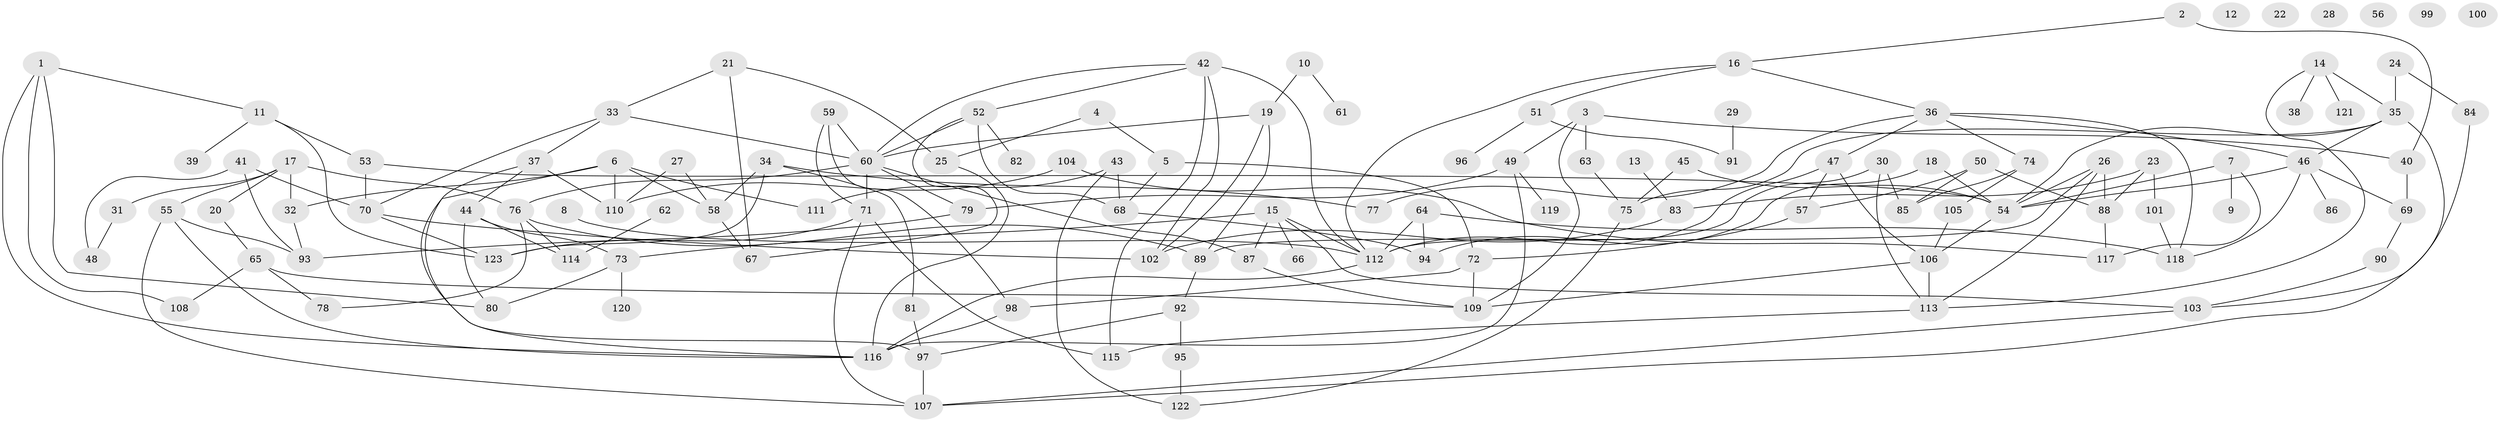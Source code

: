 // coarse degree distribution, {1: 0.12790697674418605, 2: 0.20930232558139536, 0: 0.06976744186046512, 4: 0.20930232558139536, 5: 0.08139534883720931, 7: 0.023255813953488372, 3: 0.18604651162790697, 6: 0.046511627906976744, 10: 0.023255813953488372, 9: 0.023255813953488372}
// Generated by graph-tools (version 1.1) at 2025/42/03/04/25 21:42:58]
// undirected, 123 vertices, 190 edges
graph export_dot {
graph [start="1"]
  node [color=gray90,style=filled];
  1;
  2;
  3;
  4;
  5;
  6;
  7;
  8;
  9;
  10;
  11;
  12;
  13;
  14;
  15;
  16;
  17;
  18;
  19;
  20;
  21;
  22;
  23;
  24;
  25;
  26;
  27;
  28;
  29;
  30;
  31;
  32;
  33;
  34;
  35;
  36;
  37;
  38;
  39;
  40;
  41;
  42;
  43;
  44;
  45;
  46;
  47;
  48;
  49;
  50;
  51;
  52;
  53;
  54;
  55;
  56;
  57;
  58;
  59;
  60;
  61;
  62;
  63;
  64;
  65;
  66;
  67;
  68;
  69;
  70;
  71;
  72;
  73;
  74;
  75;
  76;
  77;
  78;
  79;
  80;
  81;
  82;
  83;
  84;
  85;
  86;
  87;
  88;
  89;
  90;
  91;
  92;
  93;
  94;
  95;
  96;
  97;
  98;
  99;
  100;
  101;
  102;
  103;
  104;
  105;
  106;
  107;
  108;
  109;
  110;
  111;
  112;
  113;
  114;
  115;
  116;
  117;
  118;
  119;
  120;
  121;
  122;
  123;
  1 -- 11;
  1 -- 80;
  1 -- 108;
  1 -- 116;
  2 -- 16;
  2 -- 40;
  3 -- 40;
  3 -- 49;
  3 -- 63;
  3 -- 109;
  4 -- 5;
  4 -- 25;
  5 -- 68;
  5 -- 72;
  6 -- 32;
  6 -- 58;
  6 -- 110;
  6 -- 111;
  6 -- 116;
  7 -- 9;
  7 -- 54;
  7 -- 117;
  8 -- 112;
  10 -- 19;
  10 -- 61;
  11 -- 39;
  11 -- 53;
  11 -- 123;
  13 -- 83;
  14 -- 35;
  14 -- 38;
  14 -- 113;
  14 -- 121;
  15 -- 66;
  15 -- 73;
  15 -- 87;
  15 -- 103;
  15 -- 112;
  16 -- 36;
  16 -- 51;
  16 -- 112;
  17 -- 20;
  17 -- 31;
  17 -- 32;
  17 -- 55;
  17 -- 76;
  18 -- 54;
  18 -- 94;
  19 -- 60;
  19 -- 89;
  19 -- 102;
  20 -- 65;
  21 -- 25;
  21 -- 33;
  21 -- 67;
  23 -- 83;
  23 -- 88;
  23 -- 101;
  24 -- 35;
  24 -- 84;
  25 -- 116;
  26 -- 54;
  26 -- 88;
  26 -- 89;
  26 -- 113;
  27 -- 58;
  27 -- 110;
  29 -- 91;
  30 -- 85;
  30 -- 112;
  30 -- 113;
  31 -- 48;
  32 -- 93;
  33 -- 37;
  33 -- 60;
  33 -- 70;
  34 -- 58;
  34 -- 77;
  34 -- 81;
  34 -- 123;
  35 -- 46;
  35 -- 54;
  35 -- 75;
  35 -- 107;
  36 -- 46;
  36 -- 47;
  36 -- 74;
  36 -- 77;
  36 -- 118;
  37 -- 44;
  37 -- 97;
  37 -- 110;
  40 -- 69;
  41 -- 48;
  41 -- 70;
  41 -- 93;
  42 -- 52;
  42 -- 60;
  42 -- 102;
  42 -- 112;
  42 -- 115;
  43 -- 68;
  43 -- 111;
  43 -- 122;
  44 -- 73;
  44 -- 80;
  44 -- 114;
  45 -- 54;
  45 -- 75;
  46 -- 54;
  46 -- 69;
  46 -- 86;
  46 -- 118;
  47 -- 57;
  47 -- 106;
  47 -- 112;
  49 -- 79;
  49 -- 116;
  49 -- 119;
  50 -- 57;
  50 -- 85;
  50 -- 88;
  51 -- 91;
  51 -- 96;
  52 -- 60;
  52 -- 67;
  52 -- 68;
  52 -- 82;
  53 -- 54;
  53 -- 70;
  54 -- 106;
  55 -- 93;
  55 -- 107;
  55 -- 116;
  57 -- 72;
  58 -- 67;
  59 -- 60;
  59 -- 71;
  59 -- 98;
  60 -- 71;
  60 -- 76;
  60 -- 79;
  60 -- 87;
  62 -- 114;
  63 -- 75;
  64 -- 94;
  64 -- 112;
  64 -- 118;
  65 -- 78;
  65 -- 108;
  65 -- 109;
  68 -- 94;
  69 -- 90;
  70 -- 102;
  70 -- 123;
  71 -- 107;
  71 -- 115;
  71 -- 123;
  72 -- 98;
  72 -- 109;
  73 -- 80;
  73 -- 120;
  74 -- 85;
  74 -- 105;
  75 -- 122;
  76 -- 78;
  76 -- 89;
  76 -- 114;
  79 -- 93;
  81 -- 97;
  83 -- 102;
  84 -- 103;
  87 -- 109;
  88 -- 117;
  89 -- 92;
  90 -- 103;
  92 -- 95;
  92 -- 97;
  95 -- 122;
  97 -- 107;
  98 -- 116;
  101 -- 118;
  103 -- 107;
  104 -- 110;
  104 -- 117;
  105 -- 106;
  106 -- 109;
  106 -- 113;
  112 -- 116;
  113 -- 115;
}
